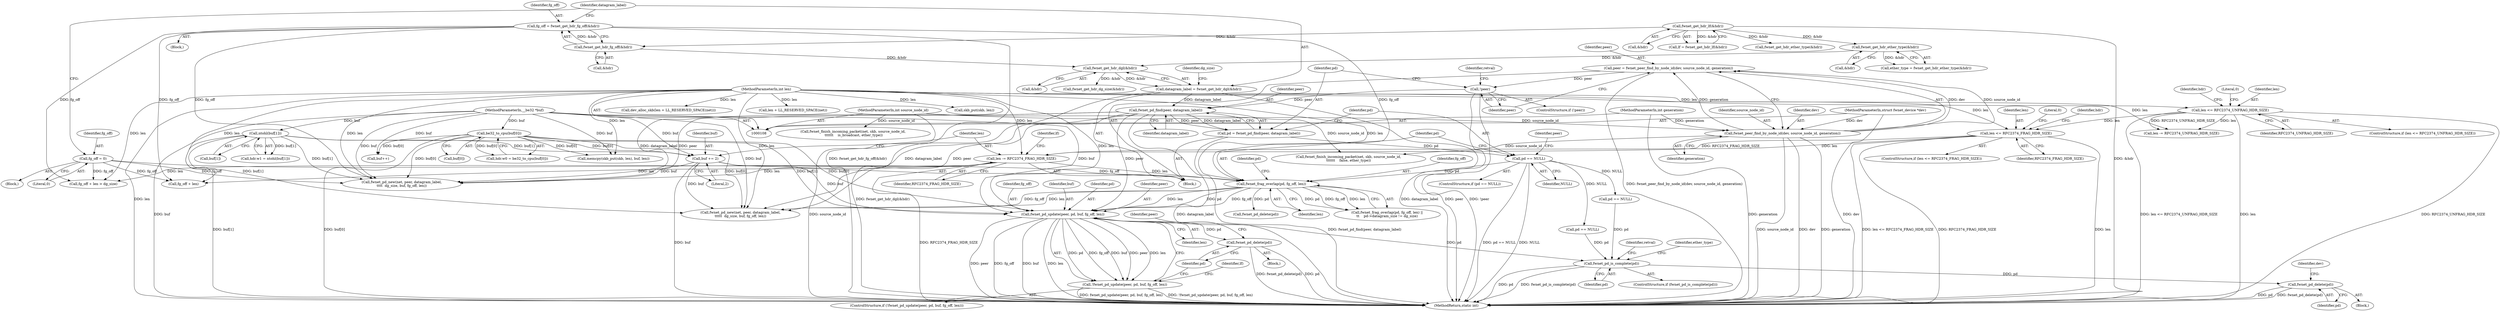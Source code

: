 digraph "0_linux_667121ace9dbafb368618dbabcf07901c962ddac@API" {
"1000376" [label="(Call,fwnet_pd_update(peer, pd, buf, fg_off, len))"];
"1000289" [label="(Call,fwnet_pd_find(peer, datagram_label))"];
"1000279" [label="(Call,!peer)"];
"1000272" [label="(Call,peer = fwnet_peer_find_by_node_id(dev, source_node_id, generation))"];
"1000274" [label="(Call,fwnet_peer_find_by_node_id(dev, source_node_id, generation))"];
"1000109" [label="(MethodParameterIn,struct fwnet_device *dev)"];
"1000112" [label="(MethodParameterIn,int source_node_id)"];
"1000113" [label="(MethodParameterIn,int generation)"];
"1000248" [label="(Call,datagram_label = fwnet_get_hdr_dgl(&hdr))"];
"1000250" [label="(Call,fwnet_get_hdr_dgl(&hdr))"];
"1000232" [label="(Call,fwnet_get_hdr_ether_type(&hdr))"];
"1000149" [label="(Call,fwnet_get_hdr_lf(&hdr))"];
"1000245" [label="(Call,fwnet_get_hdr_fg_off(&hdr))"];
"1000336" [label="(Call,fwnet_frag_overlap(pd, fg_off, len))"];
"1000293" [label="(Call,pd == NULL)"];
"1000287" [label="(Call,pd = fwnet_pd_find(peer, datagram_label))"];
"1000235" [label="(Call,fg_off = 0)"];
"1000243" [label="(Call,fg_off = fwnet_get_hdr_fg_off(&hdr))"];
"1000111" [label="(MethodParameterIn,int len)"];
"1000222" [label="(Call,len -= RFC2374_FRAG_HDR_SIZE)"];
"1000206" [label="(Call,len <= RFC2374_FRAG_HDR_SIZE)"];
"1000134" [label="(Call,len <= RFC2374_UNFRAG_HDR_SIZE)"];
"1000215" [label="(Call,ntohl(buf[1]))"];
"1000110" [label="(MethodParameterIn,__be32 *buf)"];
"1000143" [label="(Call,be32_to_cpu(buf[0]))"];
"1000219" [label="(Call,buf += 2)"];
"1000375" [label="(Call,!fwnet_pd_update(peer, pd, buf, fg_off, len))"];
"1000383" [label="(Call,fwnet_pd_delete(pd))"];
"1000404" [label="(Call,fwnet_pd_is_complete(pd))"];
"1000422" [label="(Call,fwnet_pd_delete(pd))"];
"1000219" [label="(Call,buf += 2)"];
"1000293" [label="(Call,pd == NULL)"];
"1000272" [label="(Call,peer = fwnet_peer_find_by_node_id(dev, source_node_id, generation))"];
"1000221" [label="(Literal,2)"];
"1000248" [label="(Call,datagram_label = fwnet_get_hdr_dgl(&hdr))"];
"1000162" [label="(Call,buf++)"];
"1000382" [label="(Block,)"];
"1000246" [label="(Call,&hdr)"];
"1000377" [label="(Identifier,peer)"];
"1000383" [label="(Call,fwnet_pd_delete(pd))"];
"1000112" [label="(MethodParameterIn,int source_node_id)"];
"1000438" [label="(Identifier,retval)"];
"1000113" [label="(MethodParameterIn,int generation)"];
"1000380" [label="(Identifier,fg_off)"];
"1000290" [label="(Identifier,peer)"];
"1000192" [label="(Call,memcpy(skb_put(skb, len), buf, len))"];
"1000408" [label="(Identifier,ether_type)"];
"1000115" [label="(Block,)"];
"1000374" [label="(ControlStructure,if (!fwnet_pd_update(peer, pd, buf, fg_off, len)))"];
"1000379" [label="(Identifier,buf)"];
"1000135" [label="(Identifier,len)"];
"1000169" [label="(Call,dev_alloc_skb(len + LL_RESERVED_SPACE(net)))"];
"1000170" [label="(Call,len + LL_RESERVED_SPACE(net))"];
"1000277" [label="(Identifier,generation)"];
"1000164" [label="(Call,len -= RFC2374_UNFRAG_HDR_SIZE)"];
"1000141" [label="(Identifier,hdr)"];
"1000260" [label="(Call,fg_off + len)"];
"1000134" [label="(Call,len <= RFC2374_UNFRAG_HDR_SIZE)"];
"1000346" [label="(Call,fwnet_pd_delete(pd))"];
"1000294" [label="(Identifier,pd)"];
"1000291" [label="(Identifier,datagram_label)"];
"1000251" [label="(Call,&hdr)"];
"1000287" [label="(Call,pd = fwnet_pd_find(peer, datagram_label))"];
"1000259" [label="(Call,fg_off + len > dg_size)"];
"1000208" [label="(Identifier,RFC2374_FRAG_HDR_SIZE)"];
"1000244" [label="(Identifier,fg_off)"];
"1000111" [label="(MethodParameterIn,int len)"];
"1000249" [label="(Identifier,datagram_label)"];
"1000220" [label="(Identifier,buf)"];
"1000237" [label="(Literal,0)"];
"1000406" [label="(Block,)"];
"1000403" [label="(ControlStructure,if (fwnet_pd_is_complete(pd)))"];
"1000279" [label="(Call,!peer)"];
"1000207" [label="(Identifier,len)"];
"1000405" [label="(Identifier,pd)"];
"1000336" [label="(Call,fwnet_frag_overlap(pd, fg_off, len))"];
"1000205" [label="(ControlStructure,if (len <= RFC2374_FRAG_HDR_SIZE))"];
"1000245" [label="(Call,fwnet_get_hdr_fg_off(&hdr))"];
"1000143" [label="(Call,be32_to_cpu(buf[0]))"];
"1000431" [label="(Call,fwnet_finish_incoming_packet(net, skb, source_node_id,\n\t\t\t\t\t\t    false, ether_type))"];
"1000136" [label="(Identifier,RFC2374_UNFRAG_HDR_SIZE)"];
"1000224" [label="(Identifier,RFC2374_FRAG_HDR_SIZE)"];
"1000292" [label="(ControlStructure,if (pd == NULL))"];
"1000295" [label="(Identifier,NULL)"];
"1000384" [label="(Identifier,pd)"];
"1000300" [label="(Identifier,peer)"];
"1000359" [label="(Call,pd == NULL)"];
"1000110" [label="(MethodParameterIn,__be32 *buf)"];
"1000149" [label="(Call,fwnet_get_hdr_lf(&hdr))"];
"1000206" [label="(Call,len <= RFC2374_FRAG_HDR_SIZE)"];
"1000210" [label="(Literal,0)"];
"1000239" [label="(Block,)"];
"1000278" [label="(ControlStructure,if (!peer))"];
"1000335" [label="(Call,fwnet_frag_overlap(pd, fg_off, len) ||\n\t\t    pd->datagram_size != dg_size)"];
"1000150" [label="(Call,&hdr)"];
"1000276" [label="(Identifier,source_node_id)"];
"1000449" [label="(MethodReturn,static int)"];
"1000342" [label="(Identifier,pd)"];
"1000375" [label="(Call,!fwnet_pd_update(peer, pd, buf, fg_off, len))"];
"1000227" [label="(Identifier,lf)"];
"1000288" [label="(Identifier,pd)"];
"1000243" [label="(Call,fg_off = fwnet_get_hdr_fg_off(&hdr))"];
"1000404" [label="(Call,fwnet_pd_is_complete(pd))"];
"1000199" [label="(Call,fwnet_finish_incoming_packet(net, skb, source_node_id,\n \t\t\t\t\t\t    is_broadcast, ether_type))"];
"1000273" [label="(Identifier,peer)"];
"1000422" [label="(Call,fwnet_pd_delete(pd))"];
"1000338" [label="(Identifier,fg_off)"];
"1000275" [label="(Identifier,dev)"];
"1000236" [label="(Identifier,fg_off)"];
"1000215" [label="(Call,ntohl(buf[1]))"];
"1000223" [label="(Identifier,len)"];
"1000109" [label="(MethodParameterIn,struct fwnet_device *dev)"];
"1000147" [label="(Call,lf = fwnet_get_hdr_lf(&hdr))"];
"1000193" [label="(Call,skb_put(skb, len))"];
"1000222" [label="(Call,len -= RFC2374_FRAG_HDR_SIZE)"];
"1000280" [label="(Identifier,peer)"];
"1000235" [label="(Call,fg_off = 0)"];
"1000211" [label="(Call,hdr.w1 = ntohl(buf[1]))"];
"1000387" [label="(Identifier,peer)"];
"1000144" [label="(Call,buf[0])"];
"1000233" [label="(Call,&hdr)"];
"1000396" [label="(Identifier,lf)"];
"1000381" [label="(Identifier,len)"];
"1000289" [label="(Call,fwnet_pd_find(peer, datagram_label))"];
"1000230" [label="(Call,ether_type = fwnet_get_hdr_ether_type(&hdr))"];
"1000229" [label="(Block,)"];
"1000213" [label="(Identifier,hdr)"];
"1000232" [label="(Call,fwnet_get_hdr_ether_type(&hdr))"];
"1000254" [label="(Identifier,dg_size)"];
"1000216" [label="(Call,buf[1])"];
"1000139" [label="(Call,hdr.w0 = be32_to_cpu(buf[0]))"];
"1000310" [label="(Call,fwnet_pd_new(net, peer, datagram_label,\n\t\t\t\t  dg_size, buf, fg_off, len))"];
"1000283" [label="(Identifier,retval)"];
"1000255" [label="(Call,fwnet_get_hdr_dg_size(&hdr))"];
"1000159" [label="(Call,fwnet_get_hdr_ether_type(&hdr))"];
"1000376" [label="(Call,fwnet_pd_update(peer, pd, buf, fg_off, len))"];
"1000350" [label="(Call,fwnet_pd_new(net, peer, datagram_label,\n\t\t\t\t\t  dg_size, buf, fg_off, len))"];
"1000274" [label="(Call,fwnet_peer_find_by_node_id(dev, source_node_id, generation))"];
"1000427" [label="(Identifier,dev)"];
"1000133" [label="(ControlStructure,if (len <= RFC2374_UNFRAG_HDR_SIZE))"];
"1000378" [label="(Identifier,pd)"];
"1000423" [label="(Identifier,pd)"];
"1000250" [label="(Call,fwnet_get_hdr_dgl(&hdr))"];
"1000339" [label="(Identifier,len)"];
"1000138" [label="(Literal,0)"];
"1000337" [label="(Identifier,pd)"];
"1000319" [label="(Call,pd == NULL)"];
"1000376" -> "1000375"  [label="AST: "];
"1000376" -> "1000381"  [label="CFG: "];
"1000377" -> "1000376"  [label="AST: "];
"1000378" -> "1000376"  [label="AST: "];
"1000379" -> "1000376"  [label="AST: "];
"1000380" -> "1000376"  [label="AST: "];
"1000381" -> "1000376"  [label="AST: "];
"1000375" -> "1000376"  [label="CFG: "];
"1000376" -> "1000449"  [label="DDG: peer"];
"1000376" -> "1000449"  [label="DDG: fg_off"];
"1000376" -> "1000449"  [label="DDG: buf"];
"1000376" -> "1000449"  [label="DDG: len"];
"1000376" -> "1000375"  [label="DDG: pd"];
"1000376" -> "1000375"  [label="DDG: fg_off"];
"1000376" -> "1000375"  [label="DDG: buf"];
"1000376" -> "1000375"  [label="DDG: peer"];
"1000376" -> "1000375"  [label="DDG: len"];
"1000289" -> "1000376"  [label="DDG: peer"];
"1000336" -> "1000376"  [label="DDG: pd"];
"1000336" -> "1000376"  [label="DDG: fg_off"];
"1000336" -> "1000376"  [label="DDG: len"];
"1000215" -> "1000376"  [label="DDG: buf[1]"];
"1000143" -> "1000376"  [label="DDG: buf[0]"];
"1000219" -> "1000376"  [label="DDG: buf"];
"1000110" -> "1000376"  [label="DDG: buf"];
"1000111" -> "1000376"  [label="DDG: len"];
"1000376" -> "1000383"  [label="DDG: pd"];
"1000376" -> "1000404"  [label="DDG: pd"];
"1000289" -> "1000287"  [label="AST: "];
"1000289" -> "1000291"  [label="CFG: "];
"1000290" -> "1000289"  [label="AST: "];
"1000291" -> "1000289"  [label="AST: "];
"1000287" -> "1000289"  [label="CFG: "];
"1000289" -> "1000449"  [label="DDG: datagram_label"];
"1000289" -> "1000287"  [label="DDG: peer"];
"1000289" -> "1000287"  [label="DDG: datagram_label"];
"1000279" -> "1000289"  [label="DDG: peer"];
"1000248" -> "1000289"  [label="DDG: datagram_label"];
"1000289" -> "1000310"  [label="DDG: peer"];
"1000289" -> "1000310"  [label="DDG: datagram_label"];
"1000289" -> "1000350"  [label="DDG: peer"];
"1000289" -> "1000350"  [label="DDG: datagram_label"];
"1000279" -> "1000278"  [label="AST: "];
"1000279" -> "1000280"  [label="CFG: "];
"1000280" -> "1000279"  [label="AST: "];
"1000283" -> "1000279"  [label="CFG: "];
"1000288" -> "1000279"  [label="CFG: "];
"1000279" -> "1000449"  [label="DDG: peer"];
"1000279" -> "1000449"  [label="DDG: !peer"];
"1000272" -> "1000279"  [label="DDG: peer"];
"1000272" -> "1000115"  [label="AST: "];
"1000272" -> "1000274"  [label="CFG: "];
"1000273" -> "1000272"  [label="AST: "];
"1000274" -> "1000272"  [label="AST: "];
"1000280" -> "1000272"  [label="CFG: "];
"1000272" -> "1000449"  [label="DDG: fwnet_peer_find_by_node_id(dev, source_node_id, generation)"];
"1000274" -> "1000272"  [label="DDG: dev"];
"1000274" -> "1000272"  [label="DDG: source_node_id"];
"1000274" -> "1000272"  [label="DDG: generation"];
"1000274" -> "1000277"  [label="CFG: "];
"1000275" -> "1000274"  [label="AST: "];
"1000276" -> "1000274"  [label="AST: "];
"1000277" -> "1000274"  [label="AST: "];
"1000274" -> "1000449"  [label="DDG: dev"];
"1000274" -> "1000449"  [label="DDG: source_node_id"];
"1000274" -> "1000449"  [label="DDG: generation"];
"1000109" -> "1000274"  [label="DDG: dev"];
"1000112" -> "1000274"  [label="DDG: source_node_id"];
"1000113" -> "1000274"  [label="DDG: generation"];
"1000274" -> "1000431"  [label="DDG: source_node_id"];
"1000109" -> "1000108"  [label="AST: "];
"1000109" -> "1000449"  [label="DDG: dev"];
"1000112" -> "1000108"  [label="AST: "];
"1000112" -> "1000449"  [label="DDG: source_node_id"];
"1000112" -> "1000199"  [label="DDG: source_node_id"];
"1000112" -> "1000431"  [label="DDG: source_node_id"];
"1000113" -> "1000108"  [label="AST: "];
"1000113" -> "1000449"  [label="DDG: generation"];
"1000248" -> "1000115"  [label="AST: "];
"1000248" -> "1000250"  [label="CFG: "];
"1000249" -> "1000248"  [label="AST: "];
"1000250" -> "1000248"  [label="AST: "];
"1000254" -> "1000248"  [label="CFG: "];
"1000248" -> "1000449"  [label="DDG: fwnet_get_hdr_dgl(&hdr)"];
"1000248" -> "1000449"  [label="DDG: datagram_label"];
"1000250" -> "1000248"  [label="DDG: &hdr"];
"1000250" -> "1000251"  [label="CFG: "];
"1000251" -> "1000250"  [label="AST: "];
"1000232" -> "1000250"  [label="DDG: &hdr"];
"1000245" -> "1000250"  [label="DDG: &hdr"];
"1000250" -> "1000255"  [label="DDG: &hdr"];
"1000232" -> "1000230"  [label="AST: "];
"1000232" -> "1000233"  [label="CFG: "];
"1000233" -> "1000232"  [label="AST: "];
"1000230" -> "1000232"  [label="CFG: "];
"1000232" -> "1000230"  [label="DDG: &hdr"];
"1000149" -> "1000232"  [label="DDG: &hdr"];
"1000149" -> "1000147"  [label="AST: "];
"1000149" -> "1000150"  [label="CFG: "];
"1000150" -> "1000149"  [label="AST: "];
"1000147" -> "1000149"  [label="CFG: "];
"1000149" -> "1000449"  [label="DDG: &hdr"];
"1000149" -> "1000147"  [label="DDG: &hdr"];
"1000149" -> "1000159"  [label="DDG: &hdr"];
"1000149" -> "1000245"  [label="DDG: &hdr"];
"1000245" -> "1000243"  [label="AST: "];
"1000245" -> "1000246"  [label="CFG: "];
"1000246" -> "1000245"  [label="AST: "];
"1000243" -> "1000245"  [label="CFG: "];
"1000245" -> "1000243"  [label="DDG: &hdr"];
"1000336" -> "1000335"  [label="AST: "];
"1000336" -> "1000339"  [label="CFG: "];
"1000337" -> "1000336"  [label="AST: "];
"1000338" -> "1000336"  [label="AST: "];
"1000339" -> "1000336"  [label="AST: "];
"1000342" -> "1000336"  [label="CFG: "];
"1000335" -> "1000336"  [label="CFG: "];
"1000336" -> "1000335"  [label="DDG: pd"];
"1000336" -> "1000335"  [label="DDG: fg_off"];
"1000336" -> "1000335"  [label="DDG: len"];
"1000293" -> "1000336"  [label="DDG: pd"];
"1000235" -> "1000336"  [label="DDG: fg_off"];
"1000243" -> "1000336"  [label="DDG: fg_off"];
"1000111" -> "1000336"  [label="DDG: len"];
"1000222" -> "1000336"  [label="DDG: len"];
"1000336" -> "1000346"  [label="DDG: pd"];
"1000336" -> "1000350"  [label="DDG: fg_off"];
"1000336" -> "1000350"  [label="DDG: len"];
"1000293" -> "1000292"  [label="AST: "];
"1000293" -> "1000295"  [label="CFG: "];
"1000294" -> "1000293"  [label="AST: "];
"1000295" -> "1000293"  [label="AST: "];
"1000300" -> "1000293"  [label="CFG: "];
"1000337" -> "1000293"  [label="CFG: "];
"1000293" -> "1000449"  [label="DDG: pd == NULL"];
"1000293" -> "1000449"  [label="DDG: NULL"];
"1000287" -> "1000293"  [label="DDG: pd"];
"1000293" -> "1000319"  [label="DDG: NULL"];
"1000293" -> "1000359"  [label="DDG: NULL"];
"1000287" -> "1000115"  [label="AST: "];
"1000288" -> "1000287"  [label="AST: "];
"1000294" -> "1000287"  [label="CFG: "];
"1000287" -> "1000449"  [label="DDG: fwnet_pd_find(peer, datagram_label)"];
"1000235" -> "1000229"  [label="AST: "];
"1000235" -> "1000237"  [label="CFG: "];
"1000236" -> "1000235"  [label="AST: "];
"1000237" -> "1000235"  [label="AST: "];
"1000249" -> "1000235"  [label="CFG: "];
"1000235" -> "1000259"  [label="DDG: fg_off"];
"1000235" -> "1000260"  [label="DDG: fg_off"];
"1000235" -> "1000310"  [label="DDG: fg_off"];
"1000243" -> "1000239"  [label="AST: "];
"1000244" -> "1000243"  [label="AST: "];
"1000249" -> "1000243"  [label="CFG: "];
"1000243" -> "1000449"  [label="DDG: fwnet_get_hdr_fg_off(&hdr)"];
"1000243" -> "1000259"  [label="DDG: fg_off"];
"1000243" -> "1000260"  [label="DDG: fg_off"];
"1000243" -> "1000310"  [label="DDG: fg_off"];
"1000111" -> "1000108"  [label="AST: "];
"1000111" -> "1000449"  [label="DDG: len"];
"1000111" -> "1000134"  [label="DDG: len"];
"1000111" -> "1000164"  [label="DDG: len"];
"1000111" -> "1000169"  [label="DDG: len"];
"1000111" -> "1000170"  [label="DDG: len"];
"1000111" -> "1000193"  [label="DDG: len"];
"1000111" -> "1000192"  [label="DDG: len"];
"1000111" -> "1000206"  [label="DDG: len"];
"1000111" -> "1000222"  [label="DDG: len"];
"1000111" -> "1000259"  [label="DDG: len"];
"1000111" -> "1000260"  [label="DDG: len"];
"1000111" -> "1000310"  [label="DDG: len"];
"1000111" -> "1000350"  [label="DDG: len"];
"1000222" -> "1000115"  [label="AST: "];
"1000222" -> "1000224"  [label="CFG: "];
"1000223" -> "1000222"  [label="AST: "];
"1000224" -> "1000222"  [label="AST: "];
"1000227" -> "1000222"  [label="CFG: "];
"1000222" -> "1000449"  [label="DDG: RFC2374_FRAG_HDR_SIZE"];
"1000206" -> "1000222"  [label="DDG: RFC2374_FRAG_HDR_SIZE"];
"1000206" -> "1000222"  [label="DDG: len"];
"1000222" -> "1000259"  [label="DDG: len"];
"1000222" -> "1000260"  [label="DDG: len"];
"1000222" -> "1000310"  [label="DDG: len"];
"1000206" -> "1000205"  [label="AST: "];
"1000206" -> "1000208"  [label="CFG: "];
"1000207" -> "1000206"  [label="AST: "];
"1000208" -> "1000206"  [label="AST: "];
"1000210" -> "1000206"  [label="CFG: "];
"1000213" -> "1000206"  [label="CFG: "];
"1000206" -> "1000449"  [label="DDG: len <= RFC2374_FRAG_HDR_SIZE"];
"1000206" -> "1000449"  [label="DDG: RFC2374_FRAG_HDR_SIZE"];
"1000206" -> "1000449"  [label="DDG: len"];
"1000134" -> "1000206"  [label="DDG: len"];
"1000134" -> "1000133"  [label="AST: "];
"1000134" -> "1000136"  [label="CFG: "];
"1000135" -> "1000134"  [label="AST: "];
"1000136" -> "1000134"  [label="AST: "];
"1000138" -> "1000134"  [label="CFG: "];
"1000141" -> "1000134"  [label="CFG: "];
"1000134" -> "1000449"  [label="DDG: len <= RFC2374_UNFRAG_HDR_SIZE"];
"1000134" -> "1000449"  [label="DDG: len"];
"1000134" -> "1000449"  [label="DDG: RFC2374_UNFRAG_HDR_SIZE"];
"1000134" -> "1000164"  [label="DDG: RFC2374_UNFRAG_HDR_SIZE"];
"1000134" -> "1000164"  [label="DDG: len"];
"1000215" -> "1000211"  [label="AST: "];
"1000215" -> "1000216"  [label="CFG: "];
"1000216" -> "1000215"  [label="AST: "];
"1000211" -> "1000215"  [label="CFG: "];
"1000215" -> "1000449"  [label="DDG: buf[1]"];
"1000215" -> "1000211"  [label="DDG: buf[1]"];
"1000110" -> "1000215"  [label="DDG: buf"];
"1000215" -> "1000219"  [label="DDG: buf[1]"];
"1000215" -> "1000310"  [label="DDG: buf[1]"];
"1000215" -> "1000350"  [label="DDG: buf[1]"];
"1000110" -> "1000108"  [label="AST: "];
"1000110" -> "1000449"  [label="DDG: buf"];
"1000110" -> "1000143"  [label="DDG: buf"];
"1000110" -> "1000162"  [label="DDG: buf"];
"1000110" -> "1000192"  [label="DDG: buf"];
"1000110" -> "1000219"  [label="DDG: buf"];
"1000110" -> "1000310"  [label="DDG: buf"];
"1000110" -> "1000350"  [label="DDG: buf"];
"1000143" -> "1000139"  [label="AST: "];
"1000143" -> "1000144"  [label="CFG: "];
"1000144" -> "1000143"  [label="AST: "];
"1000139" -> "1000143"  [label="CFG: "];
"1000143" -> "1000449"  [label="DDG: buf[0]"];
"1000143" -> "1000139"  [label="DDG: buf[0]"];
"1000143" -> "1000162"  [label="DDG: buf[0]"];
"1000143" -> "1000192"  [label="DDG: buf[0]"];
"1000143" -> "1000219"  [label="DDG: buf[0]"];
"1000143" -> "1000310"  [label="DDG: buf[0]"];
"1000143" -> "1000350"  [label="DDG: buf[0]"];
"1000219" -> "1000115"  [label="AST: "];
"1000219" -> "1000221"  [label="CFG: "];
"1000220" -> "1000219"  [label="AST: "];
"1000221" -> "1000219"  [label="AST: "];
"1000223" -> "1000219"  [label="CFG: "];
"1000219" -> "1000449"  [label="DDG: buf"];
"1000219" -> "1000310"  [label="DDG: buf"];
"1000219" -> "1000350"  [label="DDG: buf"];
"1000375" -> "1000374"  [label="AST: "];
"1000384" -> "1000375"  [label="CFG: "];
"1000396" -> "1000375"  [label="CFG: "];
"1000375" -> "1000449"  [label="DDG: fwnet_pd_update(peer, pd, buf, fg_off, len)"];
"1000375" -> "1000449"  [label="DDG: !fwnet_pd_update(peer, pd, buf, fg_off, len)"];
"1000383" -> "1000382"  [label="AST: "];
"1000383" -> "1000384"  [label="CFG: "];
"1000384" -> "1000383"  [label="AST: "];
"1000387" -> "1000383"  [label="CFG: "];
"1000383" -> "1000449"  [label="DDG: fwnet_pd_delete(pd)"];
"1000383" -> "1000449"  [label="DDG: pd"];
"1000404" -> "1000403"  [label="AST: "];
"1000404" -> "1000405"  [label="CFG: "];
"1000405" -> "1000404"  [label="AST: "];
"1000408" -> "1000404"  [label="CFG: "];
"1000438" -> "1000404"  [label="CFG: "];
"1000404" -> "1000449"  [label="DDG: pd"];
"1000404" -> "1000449"  [label="DDG: fwnet_pd_is_complete(pd)"];
"1000319" -> "1000404"  [label="DDG: pd"];
"1000359" -> "1000404"  [label="DDG: pd"];
"1000404" -> "1000422"  [label="DDG: pd"];
"1000422" -> "1000406"  [label="AST: "];
"1000422" -> "1000423"  [label="CFG: "];
"1000423" -> "1000422"  [label="AST: "];
"1000427" -> "1000422"  [label="CFG: "];
"1000422" -> "1000449"  [label="DDG: pd"];
"1000422" -> "1000449"  [label="DDG: fwnet_pd_delete(pd)"];
}
